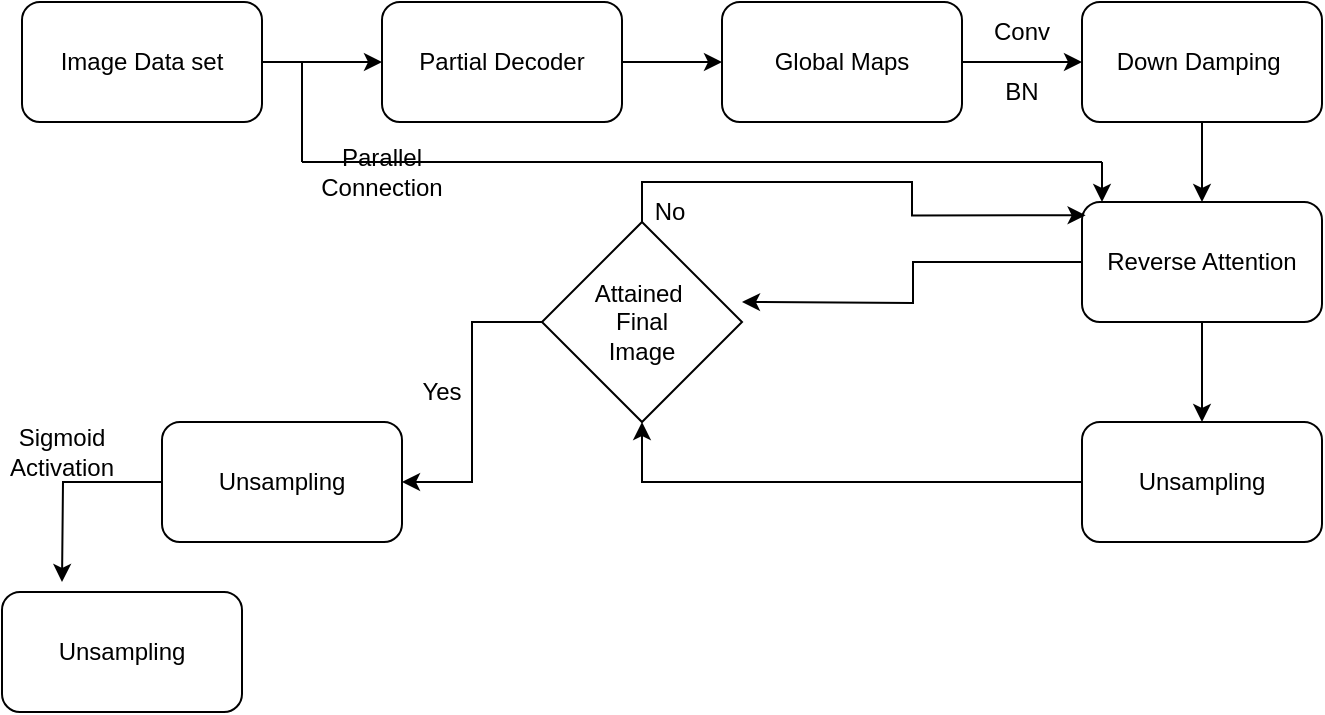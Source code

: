 <mxfile version="22.1.11" type="github">
  <diagram name="Page-1" id="Fl25vREl3vXB7crl0JOf">
    <mxGraphModel dx="1062" dy="641" grid="1" gridSize="10" guides="1" tooltips="1" connect="1" arrows="1" fold="1" page="1" pageScale="1" pageWidth="827" pageHeight="1169" math="0" shadow="0">
      <root>
        <mxCell id="0" />
        <mxCell id="1" parent="0" />
        <mxCell id="5HoS1JXxrFt6yv1vYnsg-10" value="" style="edgeStyle=orthogonalEdgeStyle;rounded=0;orthogonalLoop=1;jettySize=auto;html=1;" parent="1" source="5HoS1JXxrFt6yv1vYnsg-1" target="5HoS1JXxrFt6yv1vYnsg-2" edge="1">
          <mxGeometry relative="1" as="geometry" />
        </mxCell>
        <mxCell id="5HoS1JXxrFt6yv1vYnsg-1" value="Image Data set" style="rounded=1;whiteSpace=wrap;html=1;" parent="1" vertex="1">
          <mxGeometry x="120" y="260" width="120" height="60" as="geometry" />
        </mxCell>
        <mxCell id="5HoS1JXxrFt6yv1vYnsg-11" value="" style="edgeStyle=orthogonalEdgeStyle;rounded=0;orthogonalLoop=1;jettySize=auto;html=1;" parent="1" source="5HoS1JXxrFt6yv1vYnsg-2" target="5HoS1JXxrFt6yv1vYnsg-3" edge="1">
          <mxGeometry relative="1" as="geometry" />
        </mxCell>
        <mxCell id="5HoS1JXxrFt6yv1vYnsg-2" value="Partial Decoder" style="rounded=1;whiteSpace=wrap;html=1;" parent="1" vertex="1">
          <mxGeometry x="300" y="260" width="120" height="60" as="geometry" />
        </mxCell>
        <mxCell id="5HoS1JXxrFt6yv1vYnsg-12" value="" style="edgeStyle=orthogonalEdgeStyle;rounded=0;orthogonalLoop=1;jettySize=auto;html=1;" parent="1" source="5HoS1JXxrFt6yv1vYnsg-3" target="5HoS1JXxrFt6yv1vYnsg-4" edge="1">
          <mxGeometry relative="1" as="geometry" />
        </mxCell>
        <mxCell id="5HoS1JXxrFt6yv1vYnsg-3" value="Global Maps" style="rounded=1;whiteSpace=wrap;html=1;" parent="1" vertex="1">
          <mxGeometry x="470" y="260" width="120" height="60" as="geometry" />
        </mxCell>
        <mxCell id="5HoS1JXxrFt6yv1vYnsg-13" value="" style="edgeStyle=orthogonalEdgeStyle;rounded=0;orthogonalLoop=1;jettySize=auto;html=1;" parent="1" source="5HoS1JXxrFt6yv1vYnsg-4" target="5HoS1JXxrFt6yv1vYnsg-5" edge="1">
          <mxGeometry relative="1" as="geometry" />
        </mxCell>
        <mxCell id="5HoS1JXxrFt6yv1vYnsg-4" value="Down Damping&amp;nbsp;" style="rounded=1;whiteSpace=wrap;html=1;" parent="1" vertex="1">
          <mxGeometry x="650" y="260" width="120" height="60" as="geometry" />
        </mxCell>
        <mxCell id="5HoS1JXxrFt6yv1vYnsg-14" value="" style="edgeStyle=orthogonalEdgeStyle;rounded=0;orthogonalLoop=1;jettySize=auto;html=1;" parent="1" source="5HoS1JXxrFt6yv1vYnsg-5" target="5HoS1JXxrFt6yv1vYnsg-6" edge="1">
          <mxGeometry relative="1" as="geometry" />
        </mxCell>
        <mxCell id="5HoS1JXxrFt6yv1vYnsg-16" style="edgeStyle=orthogonalEdgeStyle;rounded=0;orthogonalLoop=1;jettySize=auto;html=1;" parent="1" source="5HoS1JXxrFt6yv1vYnsg-5" edge="1">
          <mxGeometry relative="1" as="geometry">
            <mxPoint x="480" y="410" as="targetPoint" />
          </mxGeometry>
        </mxCell>
        <mxCell id="5HoS1JXxrFt6yv1vYnsg-5" value="Reverse Attention" style="rounded=1;whiteSpace=wrap;html=1;" parent="1" vertex="1">
          <mxGeometry x="650" y="360" width="120" height="60" as="geometry" />
        </mxCell>
        <mxCell id="5HoS1JXxrFt6yv1vYnsg-15" style="edgeStyle=orthogonalEdgeStyle;rounded=0;orthogonalLoop=1;jettySize=auto;html=1;entryX=0.5;entryY=1;entryDx=0;entryDy=0;" parent="1" source="5HoS1JXxrFt6yv1vYnsg-6" target="5HoS1JXxrFt6yv1vYnsg-9" edge="1">
          <mxGeometry relative="1" as="geometry">
            <mxPoint x="560" y="400" as="targetPoint" />
          </mxGeometry>
        </mxCell>
        <mxCell id="5HoS1JXxrFt6yv1vYnsg-6" value="Unsampling" style="rounded=1;whiteSpace=wrap;html=1;" parent="1" vertex="1">
          <mxGeometry x="650" y="470" width="120" height="60" as="geometry" />
        </mxCell>
        <mxCell id="5HoS1JXxrFt6yv1vYnsg-19" style="edgeStyle=orthogonalEdgeStyle;rounded=0;orthogonalLoop=1;jettySize=auto;html=1;" parent="1" source="5HoS1JXxrFt6yv1vYnsg-7" edge="1">
          <mxGeometry relative="1" as="geometry">
            <mxPoint x="140" y="550" as="targetPoint" />
          </mxGeometry>
        </mxCell>
        <mxCell id="5HoS1JXxrFt6yv1vYnsg-7" value="Unsampling" style="rounded=1;whiteSpace=wrap;html=1;" parent="1" vertex="1">
          <mxGeometry x="190" y="470" width="120" height="60" as="geometry" />
        </mxCell>
        <mxCell id="5HoS1JXxrFt6yv1vYnsg-8" value="Unsampling" style="rounded=1;whiteSpace=wrap;html=1;" parent="1" vertex="1">
          <mxGeometry x="110" y="555" width="120" height="60" as="geometry" />
        </mxCell>
        <mxCell id="5HoS1JXxrFt6yv1vYnsg-20" style="edgeStyle=orthogonalEdgeStyle;rounded=0;orthogonalLoop=1;jettySize=auto;html=1;entryX=1;entryY=0.5;entryDx=0;entryDy=0;" parent="1" source="5HoS1JXxrFt6yv1vYnsg-9" target="5HoS1JXxrFt6yv1vYnsg-7" edge="1">
          <mxGeometry relative="1" as="geometry" />
        </mxCell>
        <mxCell id="5HoS1JXxrFt6yv1vYnsg-9" value="Attained&amp;nbsp;&lt;br&gt;Final&lt;br&gt;Image" style="rhombus;whiteSpace=wrap;html=1;" parent="1" vertex="1">
          <mxGeometry x="380" y="370" width="100" height="100" as="geometry" />
        </mxCell>
        <mxCell id="5HoS1JXxrFt6yv1vYnsg-18" value="" style="endArrow=none;html=1;rounded=0;" parent="1" edge="1">
          <mxGeometry width="50" height="50" relative="1" as="geometry">
            <mxPoint x="260" y="340" as="sourcePoint" />
            <mxPoint x="260" y="290" as="targetPoint" />
          </mxGeometry>
        </mxCell>
        <mxCell id="5HoS1JXxrFt6yv1vYnsg-21" value="Sigmoid&lt;br&gt;Activation" style="text;html=1;strokeColor=none;fillColor=none;align=center;verticalAlign=middle;whiteSpace=wrap;rounded=0;" parent="1" vertex="1">
          <mxGeometry x="110" y="470" width="60" height="30" as="geometry" />
        </mxCell>
        <mxCell id="5HoS1JXxrFt6yv1vYnsg-23" value="Yes" style="text;html=1;strokeColor=none;fillColor=none;align=center;verticalAlign=middle;whiteSpace=wrap;rounded=0;" parent="1" vertex="1">
          <mxGeometry x="300" y="440" width="60" height="30" as="geometry" />
        </mxCell>
        <mxCell id="5HoS1JXxrFt6yv1vYnsg-24" value="Parallel Connection" style="text;html=1;strokeColor=none;fillColor=none;align=center;verticalAlign=middle;whiteSpace=wrap;rounded=0;" parent="1" vertex="1">
          <mxGeometry x="270" y="330" width="60" height="30" as="geometry" />
        </mxCell>
        <mxCell id="5HoS1JXxrFt6yv1vYnsg-25" value="Conv" style="text;html=1;strokeColor=none;fillColor=none;align=center;verticalAlign=middle;whiteSpace=wrap;rounded=0;" parent="1" vertex="1">
          <mxGeometry x="590" y="260" width="60" height="30" as="geometry" />
        </mxCell>
        <mxCell id="5HoS1JXxrFt6yv1vYnsg-26" value="BN" style="text;html=1;strokeColor=none;fillColor=none;align=center;verticalAlign=middle;whiteSpace=wrap;rounded=0;" parent="1" vertex="1">
          <mxGeometry x="590" y="290" width="60" height="30" as="geometry" />
        </mxCell>
        <mxCell id="P2eH2hLVVMnqU9vGTMV--1" style="edgeStyle=orthogonalEdgeStyle;rounded=0;orthogonalLoop=1;jettySize=auto;html=1;exitX=0.5;exitY=0;exitDx=0;exitDy=0;entryX=0.015;entryY=0.111;entryDx=0;entryDy=0;entryPerimeter=0;" edge="1" parent="1" source="5HoS1JXxrFt6yv1vYnsg-9" target="5HoS1JXxrFt6yv1vYnsg-5">
          <mxGeometry relative="1" as="geometry" />
        </mxCell>
        <mxCell id="P2eH2hLVVMnqU9vGTMV--2" value="" style="endArrow=none;html=1;rounded=0;" edge="1" parent="1">
          <mxGeometry width="50" height="50" relative="1" as="geometry">
            <mxPoint x="260" y="340" as="sourcePoint" />
            <mxPoint x="660" y="340" as="targetPoint" />
          </mxGeometry>
        </mxCell>
        <mxCell id="P2eH2hLVVMnqU9vGTMV--3" value="" style="endArrow=classic;html=1;rounded=0;" edge="1" parent="1">
          <mxGeometry width="50" height="50" relative="1" as="geometry">
            <mxPoint x="660" y="340" as="sourcePoint" />
            <mxPoint x="660" y="360" as="targetPoint" />
          </mxGeometry>
        </mxCell>
        <mxCell id="P2eH2hLVVMnqU9vGTMV--4" value="No" style="text;html=1;strokeColor=none;fillColor=none;align=center;verticalAlign=middle;whiteSpace=wrap;rounded=0;" vertex="1" parent="1">
          <mxGeometry x="414" y="350" width="60" height="30" as="geometry" />
        </mxCell>
      </root>
    </mxGraphModel>
  </diagram>
</mxfile>
